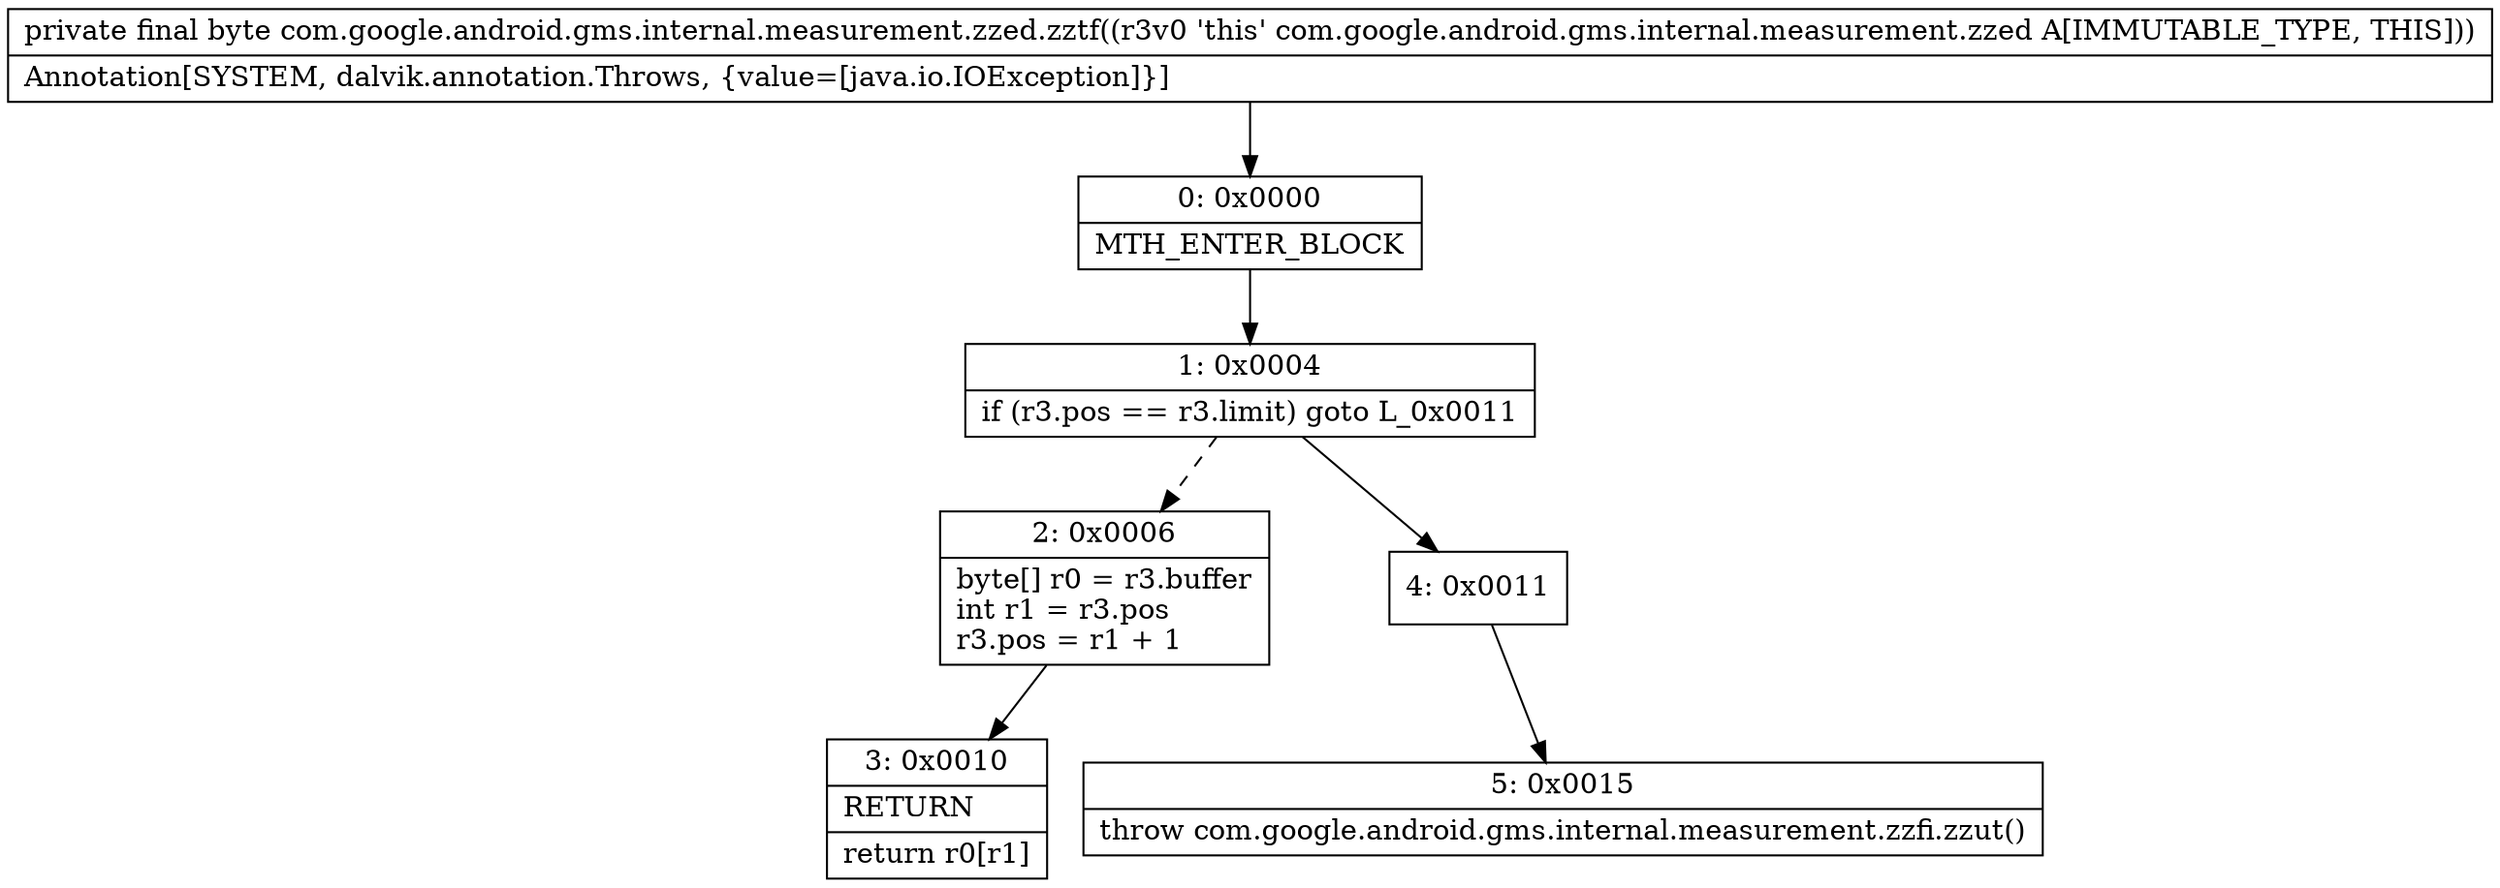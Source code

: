 digraph "CFG forcom.google.android.gms.internal.measurement.zzed.zztf()B" {
Node_0 [shape=record,label="{0\:\ 0x0000|MTH_ENTER_BLOCK\l}"];
Node_1 [shape=record,label="{1\:\ 0x0004|if (r3.pos == r3.limit) goto L_0x0011\l}"];
Node_2 [shape=record,label="{2\:\ 0x0006|byte[] r0 = r3.buffer\lint r1 = r3.pos\lr3.pos = r1 + 1\l}"];
Node_3 [shape=record,label="{3\:\ 0x0010|RETURN\l|return r0[r1]\l}"];
Node_4 [shape=record,label="{4\:\ 0x0011}"];
Node_5 [shape=record,label="{5\:\ 0x0015|throw com.google.android.gms.internal.measurement.zzfi.zzut()\l}"];
MethodNode[shape=record,label="{private final byte com.google.android.gms.internal.measurement.zzed.zztf((r3v0 'this' com.google.android.gms.internal.measurement.zzed A[IMMUTABLE_TYPE, THIS]))  | Annotation[SYSTEM, dalvik.annotation.Throws, \{value=[java.io.IOException]\}]\l}"];
MethodNode -> Node_0;
Node_0 -> Node_1;
Node_1 -> Node_2[style=dashed];
Node_1 -> Node_4;
Node_2 -> Node_3;
Node_4 -> Node_5;
}

